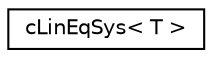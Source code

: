 digraph G
{
  edge [fontname="Helvetica",fontsize="10",labelfontname="Helvetica",labelfontsize="10"];
  node [fontname="Helvetica",fontsize="10",shape=record];
  rankdir="LR";
  Node1 [label="cLinEqSys\< T \>",height=0.2,width=0.4,color="black", fillcolor="white", style="filled",URL="$classcLinEqSys.html"];
}
